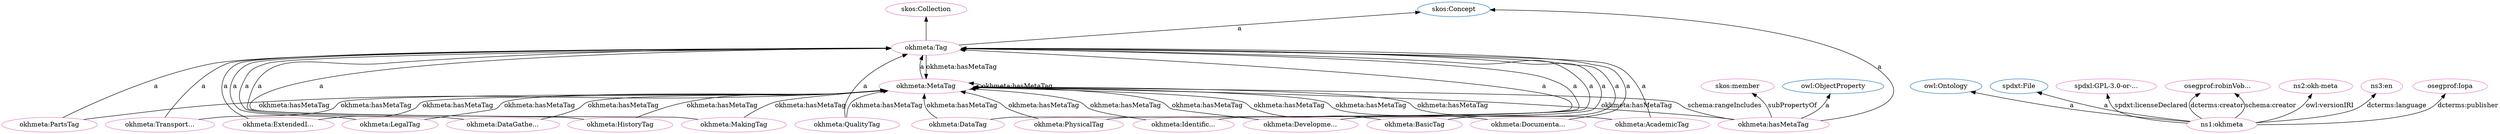 digraph G {
  rankdir=BT
  node[height=.3]
"http://www.w3.org/2002/07/owl#ObjectProperty" [fillcolor="#1f77b4" color="#1f77b4" label="owl:ObjectProperty"]
"http://www.w3.org/2004/02/skos/core#Collection" [fillcolor="#1f77b4" color="#1f77b4" label="skos:Collection"]
"http://www.w3.org/2004/02/skos/core#Concept" [fillcolor="#1f77b4" color="#1f77b4" label="skos:Concept"]
"https://w3id.org/oseg/ont/okhmeta#MetaTag" [fillcolor="#1f77b4" color="#1f77b4" label="okhmeta:MetaTag"]
"http://www.w3.org/2002/07/owl#Ontology" [fillcolor="#1f77b4" color="#1f77b4" label="owl:Ontology"]
"https://w3id.org/oseg/ont/okhmeta#Tag" [fillcolor="#1f77b4" color="#1f77b4" label="okhmeta:Tag"]
"http://spdx.org/rdf/terms#File" [fillcolor="#1f77b4" color="#1f77b4" label="spdxt:File"]
"https://w3id.org/oseg/ont/okhmeta#MetaTag" [fillcolor="#e377c2" color="#e377c2" label="okhmeta:MetaTag"]
"https://w3id.org/oseg/ont/okhmeta#QualityTag" [fillcolor="#e377c2" color="#e377c2" label="okhmeta:QualityTag"]
"http://www.w3.org/2004/02/skos/core#Collection" [fillcolor="#e377c2" color="#e377c2" label="skos:Collection"]
"https://w3id.org/oseg/ont/okhmeta#BasicTag" [fillcolor="#e377c2" color="#e377c2" label="okhmeta:BasicTag"]
"https://w3id.org/oseg/ont/okhmeta#LegalTag" [fillcolor="#e377c2" color="#e377c2" label="okhmeta:LegalTag"]
"https://w3id.org/oseg/ont/okhmeta#HistoryTag" [fillcolor="#e377c2" color="#e377c2" label="okhmeta:HistoryTag"]
"https://spdx.org/licenses/GPL-3.0-or-later" [fillcolor="#e377c2" color="#e377c2" label="spdxl:GPL-3.0-or-..."]
"https://w3id.org/oseg/ont/okhmeta" [fillcolor="#e377c2" color="#e377c2" label="ns1:okhmeta"]
"https://w3id.org/oseg/ont/okhmeta#AcademicTag" [fillcolor="#e377c2" color="#e377c2" label="okhmeta:AcademicTag"]
"https://w3id.org/oseg/ont/okhmeta#MakingTag" [fillcolor="#e377c2" color="#e377c2" label="okhmeta:MakingTag"]
"https://w3id.org/oseg/ont/okhmeta#TransportationTag" [fillcolor="#e377c2" color="#e377c2" label="okhmeta:Transport..."]
"https://w3id.org/oseg/ont/okhmeta#ExtendedInfoTag" [fillcolor="#e377c2" color="#e377c2" label="okhmeta:ExtendedI..."]
"https://w3id.org/oseg/ont/oseg-profiles#robinVobruba" [fillcolor="#e377c2" color="#e377c2" label="osegprof:robinVob..."]
"http://www.w3.org/2004/02/skos/core#member" [fillcolor="#e377c2" color="#e377c2" label="skos:member"]
"https://w3id.org/oseg/ont/1.1.0/okh-meta" [fillcolor="#e377c2" color="#e377c2" label="ns2:okh-meta"]
"https://w3id.org/oseg/ont/okhmeta#DataTag" [fillcolor="#e377c2" color="#e377c2" label="okhmeta:DataTag"]
"https://w3id.org/oseg/ont/okhmeta#DocumentationTag" [fillcolor="#e377c2" color="#e377c2" label="okhmeta:Documenta..."]
"http://id.loc.gov/vocabulary/iso639-1/en" [fillcolor="#e377c2" color="#e377c2" label="ns3:en"]
"https://w3id.org/oseg/ont/okhmeta#DataGatheringTag" [fillcolor="#e377c2" color="#e377c2" label="okhmeta:DataGathe..."]
"https://w3id.org/oseg/ont/okhmeta#hasMetaTag" [fillcolor="#e377c2" color="#e377c2" label="okhmeta:hasMetaTag"]
"https://w3id.org/oseg/ont/oseg-profiles#Iopa" [fillcolor="#e377c2" color="#e377c2" label="osegprof:Iopa"]
"https://w3id.org/oseg/ont/okhmeta#PartsTag" [fillcolor="#e377c2" color="#e377c2" label="okhmeta:PartsTag"]
"https://w3id.org/oseg/ont/okhmeta#DevelopmentTag" [fillcolor="#e377c2" color="#e377c2" label="okhmeta:Developme..."]
"https://w3id.org/oseg/ont/okhmeta#PhysicalTag" [fillcolor="#e377c2" color="#e377c2" label="okhmeta:PhysicalTag"]
"https://w3id.org/oseg/ont/okhmeta#Tag" [fillcolor="#e377c2" color="#e377c2" label="okhmeta:Tag"]
"https://w3id.org/oseg/ont/okhmeta#IdentificationTag" [fillcolor="#e377c2" color="#e377c2" label="okhmeta:Identific..."]
  "https://w3id.org/oseg/ont/okhmeta#hasMetaTag" -> "https://w3id.org/oseg/ont/okhmeta#MetaTag" [label="okhmeta:hasMetaTag"]
  "https://w3id.org/oseg/ont/okhmeta#DocumentationTag" -> "https://w3id.org/oseg/ont/okhmeta#MetaTag" [label="okhmeta:hasMetaTag"]
  "https://w3id.org/oseg/ont/okhmeta#LegalTag" -> "https://w3id.org/oseg/ont/okhmeta#Tag" [label="a"]
  "https://w3id.org/oseg/ont/okhmeta#PartsTag" -> "https://w3id.org/oseg/ont/okhmeta#MetaTag" [label="okhmeta:hasMetaTag"]
  "https://w3id.org/oseg/ont/okhmeta#HistoryTag" -> "https://w3id.org/oseg/ont/okhmeta#Tag" [label="a"]
  "https://w3id.org/oseg/ont/okhmeta" -> "https://spdx.org/licenses/GPL-3.0-or-later" [label="spdxt:licenseDeclared"]
  "https://w3id.org/oseg/ont/okhmeta#IdentificationTag" -> "https://w3id.org/oseg/ont/okhmeta#MetaTag" [label="okhmeta:hasMetaTag"]
  "https://w3id.org/oseg/ont/okhmeta#MakingTag" -> "https://w3id.org/oseg/ont/okhmeta#Tag" [label="a"]
  "https://w3id.org/oseg/ont/okhmeta#PhysicalTag" -> "https://w3id.org/oseg/ont/okhmeta#MetaTag" [label="okhmeta:hasMetaTag"]
  "https://w3id.org/oseg/ont/okhmeta" -> "http://spdx.org/rdf/terms#File" [label="a"]
  "https://w3id.org/oseg/ont/okhmeta#Tag" -> "https://w3id.org/oseg/ont/okhmeta#MetaTag" [label="okhmeta:hasMetaTag"]
  "https://w3id.org/oseg/ont/okhmeta" -> "https://w3id.org/oseg/ont/oseg-profiles#robinVobruba" [label="dcterms:creator"]
  "https://w3id.org/oseg/ont/okhmeta#hasMetaTag" -> "http://www.w3.org/2004/02/skos/core#member" [label="subPropertyOf"]
  "https://w3id.org/oseg/ont/okhmeta#LegalTag" -> "https://w3id.org/oseg/ont/okhmeta#MetaTag" [label="okhmeta:hasMetaTag"]
  "https://w3id.org/oseg/ont/okhmeta" -> "https://w3id.org/oseg/ont/1.1.0/okh-meta" [label="owl:versionIRI"]
  "https://w3id.org/oseg/ont/okhmeta#DocumentationTag" -> "https://w3id.org/oseg/ont/okhmeta#Tag" [label="a"]
  "https://w3id.org/oseg/ont/okhmeta#DataGatheringTag" -> "https://w3id.org/oseg/ont/okhmeta#Tag" [label="a"]
  "https://w3id.org/oseg/ont/okhmeta#hasMetaTag" -> "http://www.w3.org/2002/07/owl#ObjectProperty" [label="a"]
  "https://w3id.org/oseg/ont/okhmeta" -> "https://w3id.org/oseg/ont/oseg-profiles#Iopa" [label="dcterms:publisher"]
  "https://w3id.org/oseg/ont/okhmeta#TransportationTag" -> "https://w3id.org/oseg/ont/okhmeta#MetaTag" [label="okhmeta:hasMetaTag"]
  "https://w3id.org/oseg/ont/okhmeta#PartsTag" -> "https://w3id.org/oseg/ont/okhmeta#Tag" [label="a"]
  "https://w3id.org/oseg/ont/okhmeta#DevelopmentTag" -> "https://w3id.org/oseg/ont/okhmeta#Tag" [label="a"]
  "https://w3id.org/oseg/ont/okhmeta#PhysicalTag" -> "https://w3id.org/oseg/ont/okhmeta#Tag" [label="a"]
  "https://w3id.org/oseg/ont/okhmeta#Tag" -> "http://www.w3.org/2004/02/skos/core#Concept" [label="a"]
  "https://w3id.org/oseg/ont/okhmeta#DataGatheringTag" -> "https://w3id.org/oseg/ont/okhmeta#MetaTag" [label="okhmeta:hasMetaTag"]
  "https://w3id.org/oseg/ont/okhmeta#DataTag" -> "https://w3id.org/oseg/ont/okhmeta#MetaTag" [label="okhmeta:hasMetaTag"]
  "https://w3id.org/oseg/ont/okhmeta#QualityTag" -> "https://w3id.org/oseg/ont/okhmeta#Tag" [label="a"]
  "https://w3id.org/oseg/ont/okhmeta#MetaTag" -> "https://w3id.org/oseg/ont/okhmeta#Tag" [label="a"]
  "https://w3id.org/oseg/ont/okhmeta#Tag" -> "http://www.w3.org/2004/02/skos/core#Collection" [label=""]
  "https://w3id.org/oseg/ont/okhmeta#BasicTag" -> "https://w3id.org/oseg/ont/okhmeta#Tag" [label="a"]
  "https://w3id.org/oseg/ont/okhmeta#hasMetaTag" -> "https://w3id.org/oseg/ont/okhmeta#MetaTag" [label="schema:rangeIncludes"]
  "https://w3id.org/oseg/ont/okhmeta#DevelopmentTag" -> "https://w3id.org/oseg/ont/okhmeta#MetaTag" [label="okhmeta:hasMetaTag"]
  "https://w3id.org/oseg/ont/okhmeta" -> "http://www.w3.org/2002/07/owl#Ontology" [label="a"]
  "https://w3id.org/oseg/ont/okhmeta#AcademicTag" -> "https://w3id.org/oseg/ont/okhmeta#Tag" [label="a"]
  "https://w3id.org/oseg/ont/okhmeta#QualityTag" -> "https://w3id.org/oseg/ont/okhmeta#MetaTag" [label="okhmeta:hasMetaTag"]
  "https://w3id.org/oseg/ont/okhmeta#TransportationTag" -> "https://w3id.org/oseg/ont/okhmeta#Tag" [label="a"]
  "https://w3id.org/oseg/ont/okhmeta#ExtendedInfoTag" -> "https://w3id.org/oseg/ont/okhmeta#MetaTag" [label="okhmeta:hasMetaTag"]
  "https://w3id.org/oseg/ont/okhmeta#BasicTag" -> "https://w3id.org/oseg/ont/okhmeta#MetaTag" [label="okhmeta:hasMetaTag"]
  "https://w3id.org/oseg/ont/okhmeta" -> "https://w3id.org/oseg/ont/oseg-profiles#robinVobruba" [label="schema:creator"]
  "https://w3id.org/oseg/ont/okhmeta#DataTag" -> "https://w3id.org/oseg/ont/okhmeta#Tag" [label="a"]
  "https://w3id.org/oseg/ont/okhmeta#IdentificationTag" -> "https://w3id.org/oseg/ont/okhmeta#Tag" [label="a"]
  "https://w3id.org/oseg/ont/okhmeta" -> "http://id.loc.gov/vocabulary/iso639-1/en" [label="dcterms:language"]
  "https://w3id.org/oseg/ont/okhmeta#AcademicTag" -> "https://w3id.org/oseg/ont/okhmeta#MetaTag" [label="okhmeta:hasMetaTag"]
  "https://w3id.org/oseg/ont/okhmeta#HistoryTag" -> "https://w3id.org/oseg/ont/okhmeta#MetaTag" [label="okhmeta:hasMetaTag"]
  "https://w3id.org/oseg/ont/okhmeta#MakingTag" -> "https://w3id.org/oseg/ont/okhmeta#MetaTag" [label="okhmeta:hasMetaTag"]
  "https://w3id.org/oseg/ont/okhmeta#hasMetaTag" -> "http://www.w3.org/2004/02/skos/core#Concept" [label="a"]
  "https://w3id.org/oseg/ont/okhmeta#MetaTag" -> "https://w3id.org/oseg/ont/okhmeta#MetaTag" [label="okhmeta:hasMetaTag"]
  "https://w3id.org/oseg/ont/okhmeta#ExtendedInfoTag" -> "https://w3id.org/oseg/ont/okhmeta#Tag" [label="a"]
}
